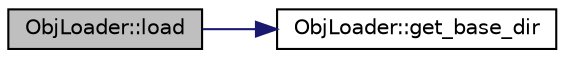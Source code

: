 digraph "ObjLoader::load"
{
 // INTERACTIVE_SVG=YES
 // LATEX_PDF_SIZE
  bgcolor="transparent";
  edge [fontname="Helvetica",fontsize="10",labelfontname="Helvetica",labelfontsize="10"];
  node [fontname="Helvetica",fontsize="10",shape=record];
  rankdir="LR";
  Node1 [label="ObjLoader::load",height=0.2,width=0.4,color="black", fillcolor="grey75", style="filled", fontcolor="black",tooltip=" "];
  Node1 -> Node2 [color="midnightblue",fontsize="10",style="solid"];
  Node2 [label="ObjLoader::get_base_dir",height=0.2,width=0.4,color="black",URL="$d5/dd8/class_obj_loader.html#ab6a45a8814c4bc29125661bc1951e024",tooltip=" "];
}
